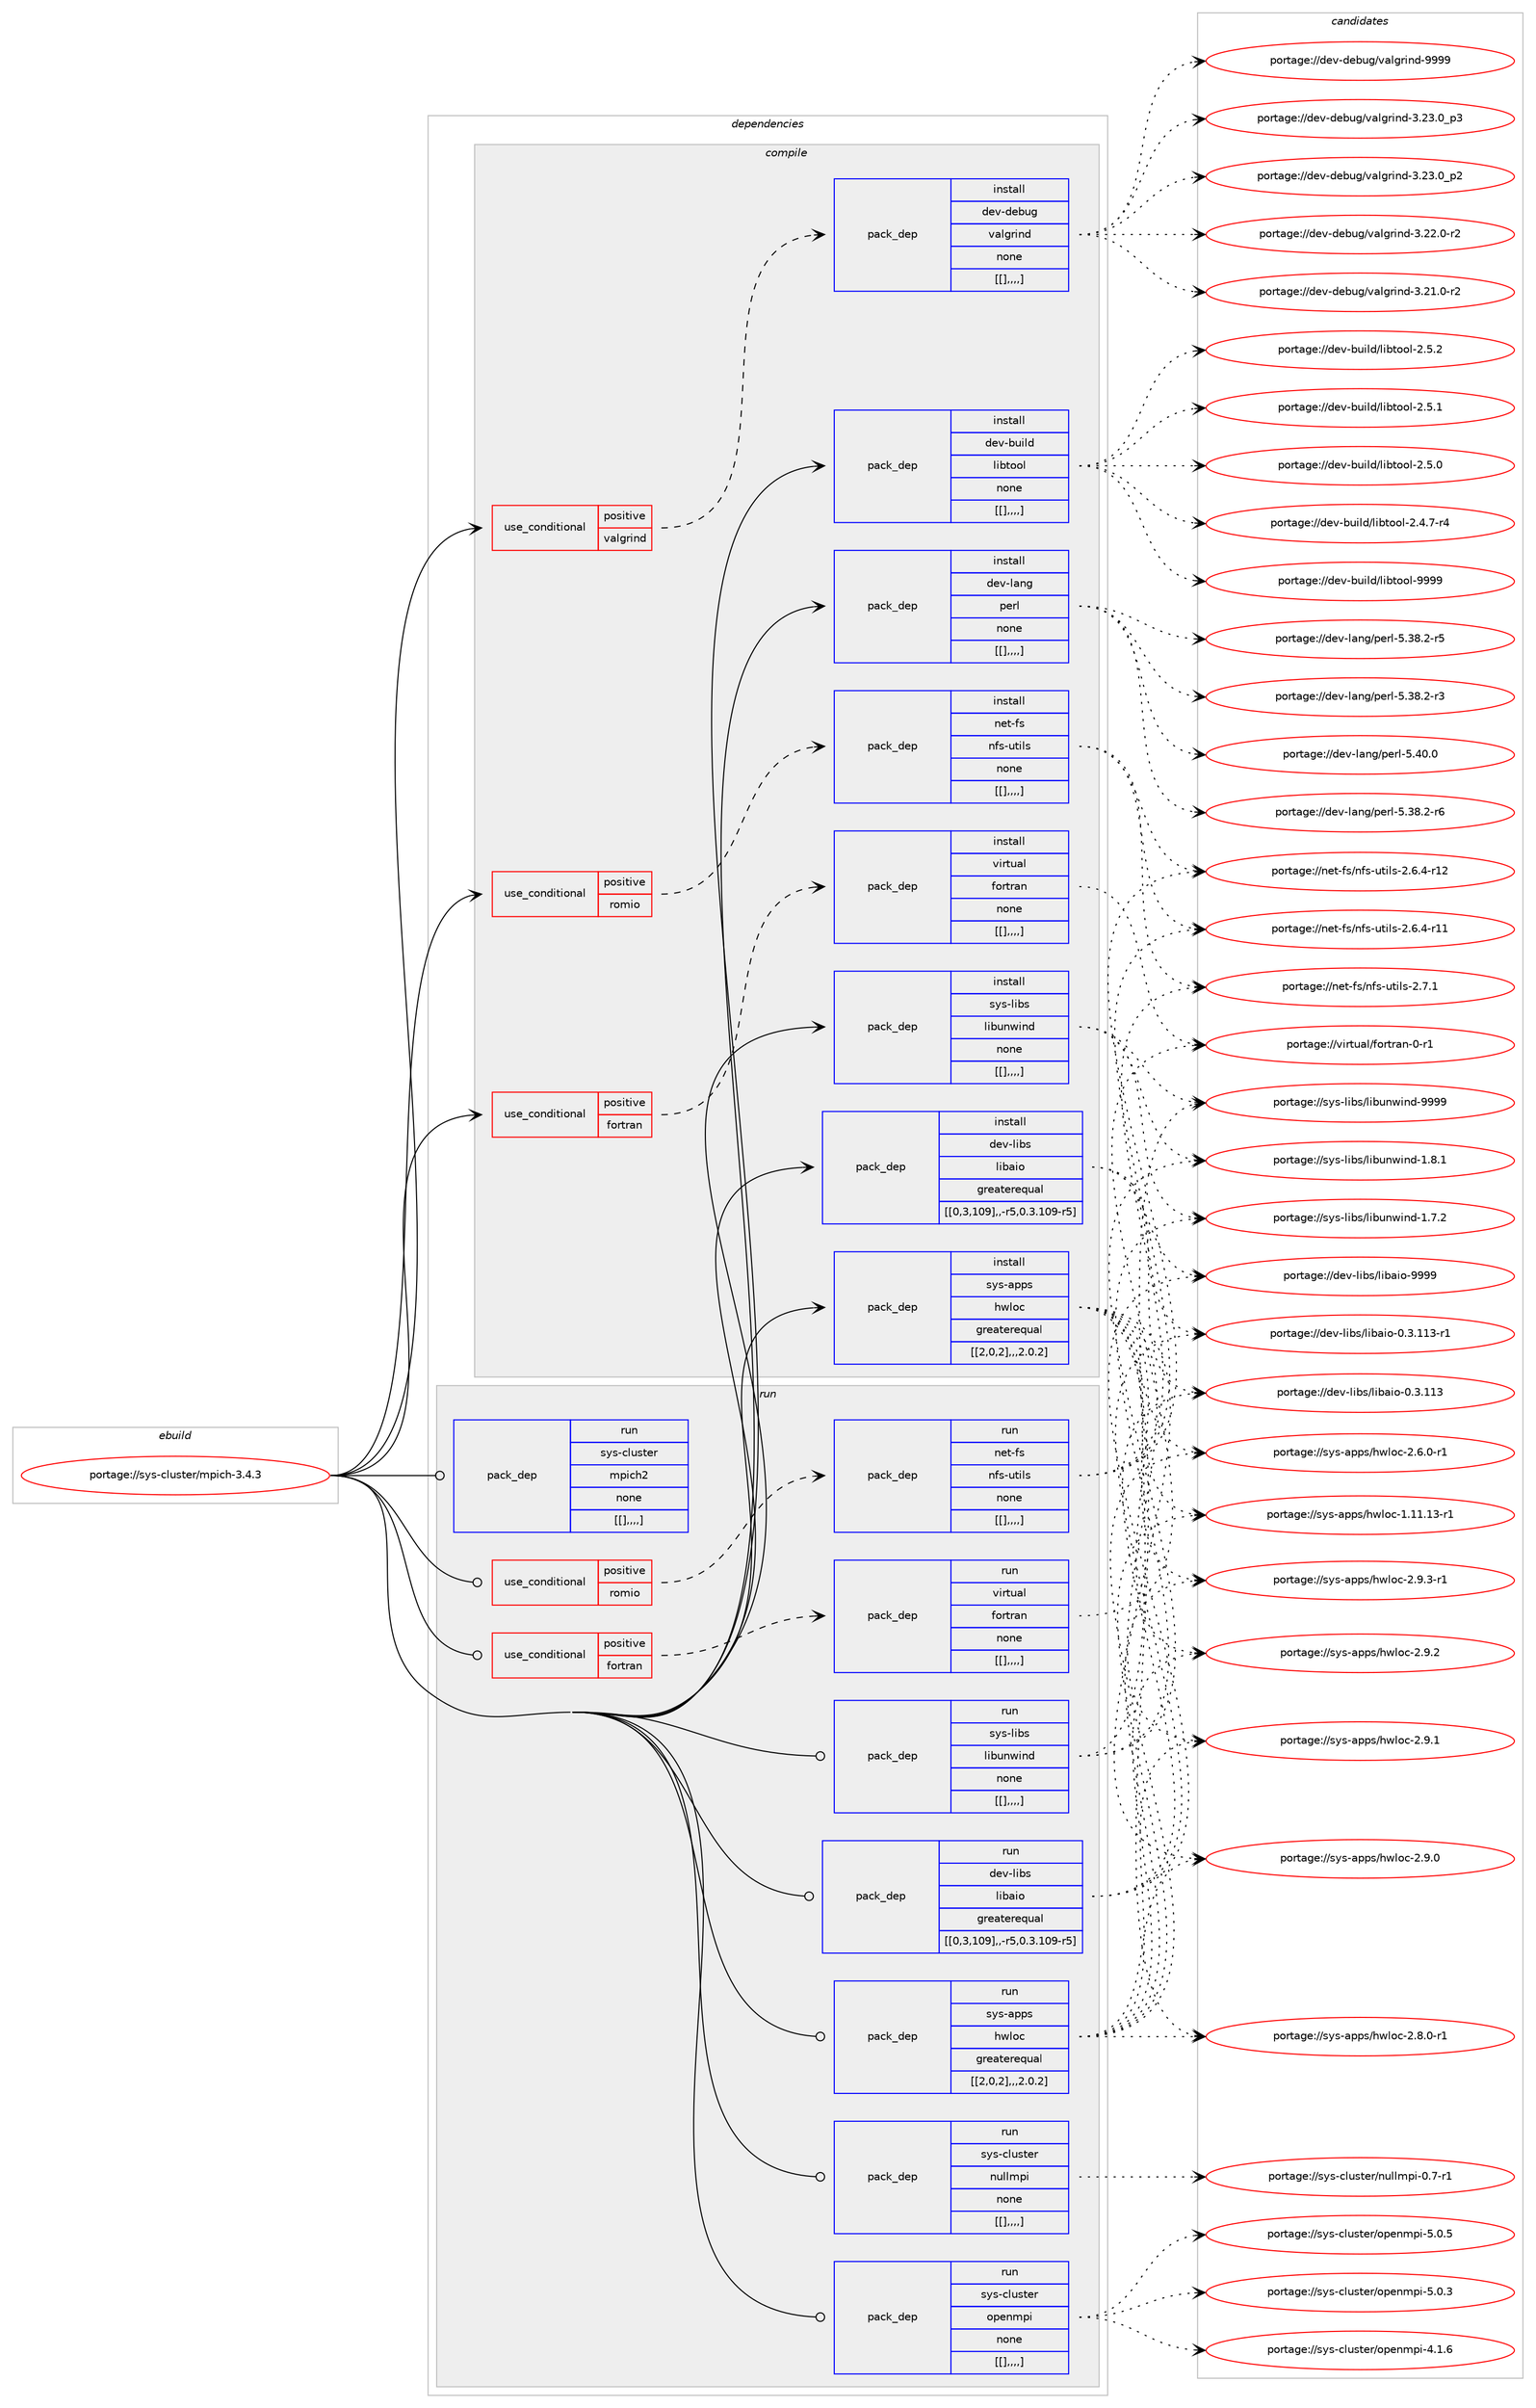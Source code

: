 digraph prolog {

# *************
# Graph options
# *************

newrank=true;
concentrate=true;
compound=true;
graph [rankdir=LR,fontname=Helvetica,fontsize=10,ranksep=1.5];#, ranksep=2.5, nodesep=0.2];
edge  [arrowhead=vee];
node  [fontname=Helvetica,fontsize=10];

# **********
# The ebuild
# **********

subgraph cluster_leftcol {
color=gray;
label=<<i>ebuild</i>>;
id [label="portage://sys-cluster/mpich-3.4.3", color=red, width=4, href="../sys-cluster/mpich-3.4.3.svg"];
}

# ****************
# The dependencies
# ****************

subgraph cluster_midcol {
color=gray;
label=<<i>dependencies</i>>;
subgraph cluster_compile {
fillcolor="#eeeeee";
style=filled;
label=<<i>compile</i>>;
subgraph cond118935 {
dependency448855 [label=<<TABLE BORDER="0" CELLBORDER="1" CELLSPACING="0" CELLPADDING="4"><TR><TD ROWSPAN="3" CELLPADDING="10">use_conditional</TD></TR><TR><TD>positive</TD></TR><TR><TD>fortran</TD></TR></TABLE>>, shape=none, color=red];
subgraph pack326839 {
dependency448856 [label=<<TABLE BORDER="0" CELLBORDER="1" CELLSPACING="0" CELLPADDING="4" WIDTH="220"><TR><TD ROWSPAN="6" CELLPADDING="30">pack_dep</TD></TR><TR><TD WIDTH="110">install</TD></TR><TR><TD>virtual</TD></TR><TR><TD>fortran</TD></TR><TR><TD>none</TD></TR><TR><TD>[[],,,,]</TD></TR></TABLE>>, shape=none, color=blue];
}
dependency448855:e -> dependency448856:w [weight=20,style="dashed",arrowhead="vee"];
}
id:e -> dependency448855:w [weight=20,style="solid",arrowhead="vee"];
subgraph cond118936 {
dependency448857 [label=<<TABLE BORDER="0" CELLBORDER="1" CELLSPACING="0" CELLPADDING="4"><TR><TD ROWSPAN="3" CELLPADDING="10">use_conditional</TD></TR><TR><TD>positive</TD></TR><TR><TD>romio</TD></TR></TABLE>>, shape=none, color=red];
subgraph pack326840 {
dependency448858 [label=<<TABLE BORDER="0" CELLBORDER="1" CELLSPACING="0" CELLPADDING="4" WIDTH="220"><TR><TD ROWSPAN="6" CELLPADDING="30">pack_dep</TD></TR><TR><TD WIDTH="110">install</TD></TR><TR><TD>net-fs</TD></TR><TR><TD>nfs-utils</TD></TR><TR><TD>none</TD></TR><TR><TD>[[],,,,]</TD></TR></TABLE>>, shape=none, color=blue];
}
dependency448857:e -> dependency448858:w [weight=20,style="dashed",arrowhead="vee"];
}
id:e -> dependency448857:w [weight=20,style="solid",arrowhead="vee"];
subgraph cond118937 {
dependency448859 [label=<<TABLE BORDER="0" CELLBORDER="1" CELLSPACING="0" CELLPADDING="4"><TR><TD ROWSPAN="3" CELLPADDING="10">use_conditional</TD></TR><TR><TD>positive</TD></TR><TR><TD>valgrind</TD></TR></TABLE>>, shape=none, color=red];
subgraph pack326841 {
dependency448860 [label=<<TABLE BORDER="0" CELLBORDER="1" CELLSPACING="0" CELLPADDING="4" WIDTH="220"><TR><TD ROWSPAN="6" CELLPADDING="30">pack_dep</TD></TR><TR><TD WIDTH="110">install</TD></TR><TR><TD>dev-debug</TD></TR><TR><TD>valgrind</TD></TR><TR><TD>none</TD></TR><TR><TD>[[],,,,]</TD></TR></TABLE>>, shape=none, color=blue];
}
dependency448859:e -> dependency448860:w [weight=20,style="dashed",arrowhead="vee"];
}
id:e -> dependency448859:w [weight=20,style="solid",arrowhead="vee"];
subgraph pack326842 {
dependency448861 [label=<<TABLE BORDER="0" CELLBORDER="1" CELLSPACING="0" CELLPADDING="4" WIDTH="220"><TR><TD ROWSPAN="6" CELLPADDING="30">pack_dep</TD></TR><TR><TD WIDTH="110">install</TD></TR><TR><TD>dev-build</TD></TR><TR><TD>libtool</TD></TR><TR><TD>none</TD></TR><TR><TD>[[],,,,]</TD></TR></TABLE>>, shape=none, color=blue];
}
id:e -> dependency448861:w [weight=20,style="solid",arrowhead="vee"];
subgraph pack326843 {
dependency448862 [label=<<TABLE BORDER="0" CELLBORDER="1" CELLSPACING="0" CELLPADDING="4" WIDTH="220"><TR><TD ROWSPAN="6" CELLPADDING="30">pack_dep</TD></TR><TR><TD WIDTH="110">install</TD></TR><TR><TD>dev-lang</TD></TR><TR><TD>perl</TD></TR><TR><TD>none</TD></TR><TR><TD>[[],,,,]</TD></TR></TABLE>>, shape=none, color=blue];
}
id:e -> dependency448862:w [weight=20,style="solid",arrowhead="vee"];
subgraph pack326844 {
dependency448863 [label=<<TABLE BORDER="0" CELLBORDER="1" CELLSPACING="0" CELLPADDING="4" WIDTH="220"><TR><TD ROWSPAN="6" CELLPADDING="30">pack_dep</TD></TR><TR><TD WIDTH="110">install</TD></TR><TR><TD>dev-libs</TD></TR><TR><TD>libaio</TD></TR><TR><TD>greaterequal</TD></TR><TR><TD>[[0,3,109],,-r5,0.3.109-r5]</TD></TR></TABLE>>, shape=none, color=blue];
}
id:e -> dependency448863:w [weight=20,style="solid",arrowhead="vee"];
subgraph pack326845 {
dependency448864 [label=<<TABLE BORDER="0" CELLBORDER="1" CELLSPACING="0" CELLPADDING="4" WIDTH="220"><TR><TD ROWSPAN="6" CELLPADDING="30">pack_dep</TD></TR><TR><TD WIDTH="110">install</TD></TR><TR><TD>sys-apps</TD></TR><TR><TD>hwloc</TD></TR><TR><TD>greaterequal</TD></TR><TR><TD>[[2,0,2],,,2.0.2]</TD></TR></TABLE>>, shape=none, color=blue];
}
id:e -> dependency448864:w [weight=20,style="solid",arrowhead="vee"];
subgraph pack326846 {
dependency448865 [label=<<TABLE BORDER="0" CELLBORDER="1" CELLSPACING="0" CELLPADDING="4" WIDTH="220"><TR><TD ROWSPAN="6" CELLPADDING="30">pack_dep</TD></TR><TR><TD WIDTH="110">install</TD></TR><TR><TD>sys-libs</TD></TR><TR><TD>libunwind</TD></TR><TR><TD>none</TD></TR><TR><TD>[[],,,,]</TD></TR></TABLE>>, shape=none, color=blue];
}
id:e -> dependency448865:w [weight=20,style="solid",arrowhead="vee"];
}
subgraph cluster_compileandrun {
fillcolor="#eeeeee";
style=filled;
label=<<i>compile and run</i>>;
}
subgraph cluster_run {
fillcolor="#eeeeee";
style=filled;
label=<<i>run</i>>;
subgraph cond118938 {
dependency448866 [label=<<TABLE BORDER="0" CELLBORDER="1" CELLSPACING="0" CELLPADDING="4"><TR><TD ROWSPAN="3" CELLPADDING="10">use_conditional</TD></TR><TR><TD>positive</TD></TR><TR><TD>fortran</TD></TR></TABLE>>, shape=none, color=red];
subgraph pack326847 {
dependency448867 [label=<<TABLE BORDER="0" CELLBORDER="1" CELLSPACING="0" CELLPADDING="4" WIDTH="220"><TR><TD ROWSPAN="6" CELLPADDING="30">pack_dep</TD></TR><TR><TD WIDTH="110">run</TD></TR><TR><TD>virtual</TD></TR><TR><TD>fortran</TD></TR><TR><TD>none</TD></TR><TR><TD>[[],,,,]</TD></TR></TABLE>>, shape=none, color=blue];
}
dependency448866:e -> dependency448867:w [weight=20,style="dashed",arrowhead="vee"];
}
id:e -> dependency448866:w [weight=20,style="solid",arrowhead="odot"];
subgraph cond118939 {
dependency448868 [label=<<TABLE BORDER="0" CELLBORDER="1" CELLSPACING="0" CELLPADDING="4"><TR><TD ROWSPAN="3" CELLPADDING="10">use_conditional</TD></TR><TR><TD>positive</TD></TR><TR><TD>romio</TD></TR></TABLE>>, shape=none, color=red];
subgraph pack326848 {
dependency448869 [label=<<TABLE BORDER="0" CELLBORDER="1" CELLSPACING="0" CELLPADDING="4" WIDTH="220"><TR><TD ROWSPAN="6" CELLPADDING="30">pack_dep</TD></TR><TR><TD WIDTH="110">run</TD></TR><TR><TD>net-fs</TD></TR><TR><TD>nfs-utils</TD></TR><TR><TD>none</TD></TR><TR><TD>[[],,,,]</TD></TR></TABLE>>, shape=none, color=blue];
}
dependency448868:e -> dependency448869:w [weight=20,style="dashed",arrowhead="vee"];
}
id:e -> dependency448868:w [weight=20,style="solid",arrowhead="odot"];
subgraph pack326849 {
dependency448870 [label=<<TABLE BORDER="0" CELLBORDER="1" CELLSPACING="0" CELLPADDING="4" WIDTH="220"><TR><TD ROWSPAN="6" CELLPADDING="30">pack_dep</TD></TR><TR><TD WIDTH="110">run</TD></TR><TR><TD>dev-libs</TD></TR><TR><TD>libaio</TD></TR><TR><TD>greaterequal</TD></TR><TR><TD>[[0,3,109],,-r5,0.3.109-r5]</TD></TR></TABLE>>, shape=none, color=blue];
}
id:e -> dependency448870:w [weight=20,style="solid",arrowhead="odot"];
subgraph pack326850 {
dependency448871 [label=<<TABLE BORDER="0" CELLBORDER="1" CELLSPACING="0" CELLPADDING="4" WIDTH="220"><TR><TD ROWSPAN="6" CELLPADDING="30">pack_dep</TD></TR><TR><TD WIDTH="110">run</TD></TR><TR><TD>sys-apps</TD></TR><TR><TD>hwloc</TD></TR><TR><TD>greaterequal</TD></TR><TR><TD>[[2,0,2],,,2.0.2]</TD></TR></TABLE>>, shape=none, color=blue];
}
id:e -> dependency448871:w [weight=20,style="solid",arrowhead="odot"];
subgraph pack326851 {
dependency448872 [label=<<TABLE BORDER="0" CELLBORDER="1" CELLSPACING="0" CELLPADDING="4" WIDTH="220"><TR><TD ROWSPAN="6" CELLPADDING="30">pack_dep</TD></TR><TR><TD WIDTH="110">run</TD></TR><TR><TD>sys-libs</TD></TR><TR><TD>libunwind</TD></TR><TR><TD>none</TD></TR><TR><TD>[[],,,,]</TD></TR></TABLE>>, shape=none, color=blue];
}
id:e -> dependency448872:w [weight=20,style="solid",arrowhead="odot"];
subgraph pack326852 {
dependency448873 [label=<<TABLE BORDER="0" CELLBORDER="1" CELLSPACING="0" CELLPADDING="4" WIDTH="220"><TR><TD ROWSPAN="6" CELLPADDING="30">pack_dep</TD></TR><TR><TD WIDTH="110">run</TD></TR><TR><TD>sys-cluster</TD></TR><TR><TD>mpich2</TD></TR><TR><TD>none</TD></TR><TR><TD>[[],,,,]</TD></TR></TABLE>>, shape=none, color=blue];
}
id:e -> dependency448873:w [weight=20,style="solid",arrowhead="odot"];
subgraph pack326853 {
dependency448874 [label=<<TABLE BORDER="0" CELLBORDER="1" CELLSPACING="0" CELLPADDING="4" WIDTH="220"><TR><TD ROWSPAN="6" CELLPADDING="30">pack_dep</TD></TR><TR><TD WIDTH="110">run</TD></TR><TR><TD>sys-cluster</TD></TR><TR><TD>nullmpi</TD></TR><TR><TD>none</TD></TR><TR><TD>[[],,,,]</TD></TR></TABLE>>, shape=none, color=blue];
}
id:e -> dependency448874:w [weight=20,style="solid",arrowhead="odot"];
subgraph pack326854 {
dependency448875 [label=<<TABLE BORDER="0" CELLBORDER="1" CELLSPACING="0" CELLPADDING="4" WIDTH="220"><TR><TD ROWSPAN="6" CELLPADDING="30">pack_dep</TD></TR><TR><TD WIDTH="110">run</TD></TR><TR><TD>sys-cluster</TD></TR><TR><TD>openmpi</TD></TR><TR><TD>none</TD></TR><TR><TD>[[],,,,]</TD></TR></TABLE>>, shape=none, color=blue];
}
id:e -> dependency448875:w [weight=20,style="solid",arrowhead="odot"];
}
}

# **************
# The candidates
# **************

subgraph cluster_choices {
rank=same;
color=gray;
label=<<i>candidates</i>>;

subgraph choice326839 {
color=black;
nodesep=1;
choice11810511411611797108471021111141161149711045484511449 [label="portage://virtual/fortran-0-r1", color=red, width=4,href="../virtual/fortran-0-r1.svg"];
dependency448856:e -> choice11810511411611797108471021111141161149711045484511449:w [style=dotted,weight="100"];
}
subgraph choice326840 {
color=black;
nodesep=1;
choice110101116451021154711010211545117116105108115455046554649 [label="portage://net-fs/nfs-utils-2.7.1", color=red, width=4,href="../net-fs/nfs-utils-2.7.1.svg"];
choice110101116451021154711010211545117116105108115455046544652451144950 [label="portage://net-fs/nfs-utils-2.6.4-r12", color=red, width=4,href="../net-fs/nfs-utils-2.6.4-r12.svg"];
choice110101116451021154711010211545117116105108115455046544652451144949 [label="portage://net-fs/nfs-utils-2.6.4-r11", color=red, width=4,href="../net-fs/nfs-utils-2.6.4-r11.svg"];
dependency448858:e -> choice110101116451021154711010211545117116105108115455046554649:w [style=dotted,weight="100"];
dependency448858:e -> choice110101116451021154711010211545117116105108115455046544652451144950:w [style=dotted,weight="100"];
dependency448858:e -> choice110101116451021154711010211545117116105108115455046544652451144949:w [style=dotted,weight="100"];
}
subgraph choice326841 {
color=black;
nodesep=1;
choice100101118451001019811710347118971081031141051101004557575757 [label="portage://dev-debug/valgrind-9999", color=red, width=4,href="../dev-debug/valgrind-9999.svg"];
choice10010111845100101981171034711897108103114105110100455146505146489511251 [label="portage://dev-debug/valgrind-3.23.0_p3", color=red, width=4,href="../dev-debug/valgrind-3.23.0_p3.svg"];
choice10010111845100101981171034711897108103114105110100455146505146489511250 [label="portage://dev-debug/valgrind-3.23.0_p2", color=red, width=4,href="../dev-debug/valgrind-3.23.0_p2.svg"];
choice10010111845100101981171034711897108103114105110100455146505046484511450 [label="portage://dev-debug/valgrind-3.22.0-r2", color=red, width=4,href="../dev-debug/valgrind-3.22.0-r2.svg"];
choice10010111845100101981171034711897108103114105110100455146504946484511450 [label="portage://dev-debug/valgrind-3.21.0-r2", color=red, width=4,href="../dev-debug/valgrind-3.21.0-r2.svg"];
dependency448860:e -> choice100101118451001019811710347118971081031141051101004557575757:w [style=dotted,weight="100"];
dependency448860:e -> choice10010111845100101981171034711897108103114105110100455146505146489511251:w [style=dotted,weight="100"];
dependency448860:e -> choice10010111845100101981171034711897108103114105110100455146505146489511250:w [style=dotted,weight="100"];
dependency448860:e -> choice10010111845100101981171034711897108103114105110100455146505046484511450:w [style=dotted,weight="100"];
dependency448860:e -> choice10010111845100101981171034711897108103114105110100455146504946484511450:w [style=dotted,weight="100"];
}
subgraph choice326842 {
color=black;
nodesep=1;
choice100101118459811710510810047108105981161111111084557575757 [label="portage://dev-build/libtool-9999", color=red, width=4,href="../dev-build/libtool-9999.svg"];
choice10010111845981171051081004710810598116111111108455046534650 [label="portage://dev-build/libtool-2.5.2", color=red, width=4,href="../dev-build/libtool-2.5.2.svg"];
choice10010111845981171051081004710810598116111111108455046534649 [label="portage://dev-build/libtool-2.5.1", color=red, width=4,href="../dev-build/libtool-2.5.1.svg"];
choice10010111845981171051081004710810598116111111108455046534648 [label="portage://dev-build/libtool-2.5.0", color=red, width=4,href="../dev-build/libtool-2.5.0.svg"];
choice100101118459811710510810047108105981161111111084550465246554511452 [label="portage://dev-build/libtool-2.4.7-r4", color=red, width=4,href="../dev-build/libtool-2.4.7-r4.svg"];
dependency448861:e -> choice100101118459811710510810047108105981161111111084557575757:w [style=dotted,weight="100"];
dependency448861:e -> choice10010111845981171051081004710810598116111111108455046534650:w [style=dotted,weight="100"];
dependency448861:e -> choice10010111845981171051081004710810598116111111108455046534649:w [style=dotted,weight="100"];
dependency448861:e -> choice10010111845981171051081004710810598116111111108455046534648:w [style=dotted,weight="100"];
dependency448861:e -> choice100101118459811710510810047108105981161111111084550465246554511452:w [style=dotted,weight="100"];
}
subgraph choice326843 {
color=black;
nodesep=1;
choice10010111845108971101034711210111410845534652484648 [label="portage://dev-lang/perl-5.40.0", color=red, width=4,href="../dev-lang/perl-5.40.0.svg"];
choice100101118451089711010347112101114108455346515646504511454 [label="portage://dev-lang/perl-5.38.2-r6", color=red, width=4,href="../dev-lang/perl-5.38.2-r6.svg"];
choice100101118451089711010347112101114108455346515646504511453 [label="portage://dev-lang/perl-5.38.2-r5", color=red, width=4,href="../dev-lang/perl-5.38.2-r5.svg"];
choice100101118451089711010347112101114108455346515646504511451 [label="portage://dev-lang/perl-5.38.2-r3", color=red, width=4,href="../dev-lang/perl-5.38.2-r3.svg"];
dependency448862:e -> choice10010111845108971101034711210111410845534652484648:w [style=dotted,weight="100"];
dependency448862:e -> choice100101118451089711010347112101114108455346515646504511454:w [style=dotted,weight="100"];
dependency448862:e -> choice100101118451089711010347112101114108455346515646504511453:w [style=dotted,weight="100"];
dependency448862:e -> choice100101118451089711010347112101114108455346515646504511451:w [style=dotted,weight="100"];
}
subgraph choice326844 {
color=black;
nodesep=1;
choice10010111845108105981154710810598971051114557575757 [label="portage://dev-libs/libaio-9999", color=red, width=4,href="../dev-libs/libaio-9999.svg"];
choice100101118451081059811547108105989710511145484651464949514511449 [label="portage://dev-libs/libaio-0.3.113-r1", color=red, width=4,href="../dev-libs/libaio-0.3.113-r1.svg"];
choice10010111845108105981154710810598971051114548465146494951 [label="portage://dev-libs/libaio-0.3.113", color=red, width=4,href="../dev-libs/libaio-0.3.113.svg"];
dependency448863:e -> choice10010111845108105981154710810598971051114557575757:w [style=dotted,weight="100"];
dependency448863:e -> choice100101118451081059811547108105989710511145484651464949514511449:w [style=dotted,weight="100"];
dependency448863:e -> choice10010111845108105981154710810598971051114548465146494951:w [style=dotted,weight="100"];
}
subgraph choice326845 {
color=black;
nodesep=1;
choice115121115459711211211547104119108111994550465746514511449 [label="portage://sys-apps/hwloc-2.9.3-r1", color=red, width=4,href="../sys-apps/hwloc-2.9.3-r1.svg"];
choice11512111545971121121154710411910811199455046574650 [label="portage://sys-apps/hwloc-2.9.2", color=red, width=4,href="../sys-apps/hwloc-2.9.2.svg"];
choice11512111545971121121154710411910811199455046574649 [label="portage://sys-apps/hwloc-2.9.1", color=red, width=4,href="../sys-apps/hwloc-2.9.1.svg"];
choice11512111545971121121154710411910811199455046574648 [label="portage://sys-apps/hwloc-2.9.0", color=red, width=4,href="../sys-apps/hwloc-2.9.0.svg"];
choice115121115459711211211547104119108111994550465646484511449 [label="portage://sys-apps/hwloc-2.8.0-r1", color=red, width=4,href="../sys-apps/hwloc-2.8.0-r1.svg"];
choice115121115459711211211547104119108111994550465446484511449 [label="portage://sys-apps/hwloc-2.6.0-r1", color=red, width=4,href="../sys-apps/hwloc-2.6.0-r1.svg"];
choice1151211154597112112115471041191081119945494649494649514511449 [label="portage://sys-apps/hwloc-1.11.13-r1", color=red, width=4,href="../sys-apps/hwloc-1.11.13-r1.svg"];
dependency448864:e -> choice115121115459711211211547104119108111994550465746514511449:w [style=dotted,weight="100"];
dependency448864:e -> choice11512111545971121121154710411910811199455046574650:w [style=dotted,weight="100"];
dependency448864:e -> choice11512111545971121121154710411910811199455046574649:w [style=dotted,weight="100"];
dependency448864:e -> choice11512111545971121121154710411910811199455046574648:w [style=dotted,weight="100"];
dependency448864:e -> choice115121115459711211211547104119108111994550465646484511449:w [style=dotted,weight="100"];
dependency448864:e -> choice115121115459711211211547104119108111994550465446484511449:w [style=dotted,weight="100"];
dependency448864:e -> choice1151211154597112112115471041191081119945494649494649514511449:w [style=dotted,weight="100"];
}
subgraph choice326846 {
color=black;
nodesep=1;
choice115121115451081059811547108105981171101191051101004557575757 [label="portage://sys-libs/libunwind-9999", color=red, width=4,href="../sys-libs/libunwind-9999.svg"];
choice11512111545108105981154710810598117110119105110100454946564649 [label="portage://sys-libs/libunwind-1.8.1", color=red, width=4,href="../sys-libs/libunwind-1.8.1.svg"];
choice11512111545108105981154710810598117110119105110100454946554650 [label="portage://sys-libs/libunwind-1.7.2", color=red, width=4,href="../sys-libs/libunwind-1.7.2.svg"];
dependency448865:e -> choice115121115451081059811547108105981171101191051101004557575757:w [style=dotted,weight="100"];
dependency448865:e -> choice11512111545108105981154710810598117110119105110100454946564649:w [style=dotted,weight="100"];
dependency448865:e -> choice11512111545108105981154710810598117110119105110100454946554650:w [style=dotted,weight="100"];
}
subgraph choice326847 {
color=black;
nodesep=1;
choice11810511411611797108471021111141161149711045484511449 [label="portage://virtual/fortran-0-r1", color=red, width=4,href="../virtual/fortran-0-r1.svg"];
dependency448867:e -> choice11810511411611797108471021111141161149711045484511449:w [style=dotted,weight="100"];
}
subgraph choice326848 {
color=black;
nodesep=1;
choice110101116451021154711010211545117116105108115455046554649 [label="portage://net-fs/nfs-utils-2.7.1", color=red, width=4,href="../net-fs/nfs-utils-2.7.1.svg"];
choice110101116451021154711010211545117116105108115455046544652451144950 [label="portage://net-fs/nfs-utils-2.6.4-r12", color=red, width=4,href="../net-fs/nfs-utils-2.6.4-r12.svg"];
choice110101116451021154711010211545117116105108115455046544652451144949 [label="portage://net-fs/nfs-utils-2.6.4-r11", color=red, width=4,href="../net-fs/nfs-utils-2.6.4-r11.svg"];
dependency448869:e -> choice110101116451021154711010211545117116105108115455046554649:w [style=dotted,weight="100"];
dependency448869:e -> choice110101116451021154711010211545117116105108115455046544652451144950:w [style=dotted,weight="100"];
dependency448869:e -> choice110101116451021154711010211545117116105108115455046544652451144949:w [style=dotted,weight="100"];
}
subgraph choice326849 {
color=black;
nodesep=1;
choice10010111845108105981154710810598971051114557575757 [label="portage://dev-libs/libaio-9999", color=red, width=4,href="../dev-libs/libaio-9999.svg"];
choice100101118451081059811547108105989710511145484651464949514511449 [label="portage://dev-libs/libaio-0.3.113-r1", color=red, width=4,href="../dev-libs/libaio-0.3.113-r1.svg"];
choice10010111845108105981154710810598971051114548465146494951 [label="portage://dev-libs/libaio-0.3.113", color=red, width=4,href="../dev-libs/libaio-0.3.113.svg"];
dependency448870:e -> choice10010111845108105981154710810598971051114557575757:w [style=dotted,weight="100"];
dependency448870:e -> choice100101118451081059811547108105989710511145484651464949514511449:w [style=dotted,weight="100"];
dependency448870:e -> choice10010111845108105981154710810598971051114548465146494951:w [style=dotted,weight="100"];
}
subgraph choice326850 {
color=black;
nodesep=1;
choice115121115459711211211547104119108111994550465746514511449 [label="portage://sys-apps/hwloc-2.9.3-r1", color=red, width=4,href="../sys-apps/hwloc-2.9.3-r1.svg"];
choice11512111545971121121154710411910811199455046574650 [label="portage://sys-apps/hwloc-2.9.2", color=red, width=4,href="../sys-apps/hwloc-2.9.2.svg"];
choice11512111545971121121154710411910811199455046574649 [label="portage://sys-apps/hwloc-2.9.1", color=red, width=4,href="../sys-apps/hwloc-2.9.1.svg"];
choice11512111545971121121154710411910811199455046574648 [label="portage://sys-apps/hwloc-2.9.0", color=red, width=4,href="../sys-apps/hwloc-2.9.0.svg"];
choice115121115459711211211547104119108111994550465646484511449 [label="portage://sys-apps/hwloc-2.8.0-r1", color=red, width=4,href="../sys-apps/hwloc-2.8.0-r1.svg"];
choice115121115459711211211547104119108111994550465446484511449 [label="portage://sys-apps/hwloc-2.6.0-r1", color=red, width=4,href="../sys-apps/hwloc-2.6.0-r1.svg"];
choice1151211154597112112115471041191081119945494649494649514511449 [label="portage://sys-apps/hwloc-1.11.13-r1", color=red, width=4,href="../sys-apps/hwloc-1.11.13-r1.svg"];
dependency448871:e -> choice115121115459711211211547104119108111994550465746514511449:w [style=dotted,weight="100"];
dependency448871:e -> choice11512111545971121121154710411910811199455046574650:w [style=dotted,weight="100"];
dependency448871:e -> choice11512111545971121121154710411910811199455046574649:w [style=dotted,weight="100"];
dependency448871:e -> choice11512111545971121121154710411910811199455046574648:w [style=dotted,weight="100"];
dependency448871:e -> choice115121115459711211211547104119108111994550465646484511449:w [style=dotted,weight="100"];
dependency448871:e -> choice115121115459711211211547104119108111994550465446484511449:w [style=dotted,weight="100"];
dependency448871:e -> choice1151211154597112112115471041191081119945494649494649514511449:w [style=dotted,weight="100"];
}
subgraph choice326851 {
color=black;
nodesep=1;
choice115121115451081059811547108105981171101191051101004557575757 [label="portage://sys-libs/libunwind-9999", color=red, width=4,href="../sys-libs/libunwind-9999.svg"];
choice11512111545108105981154710810598117110119105110100454946564649 [label="portage://sys-libs/libunwind-1.8.1", color=red, width=4,href="../sys-libs/libunwind-1.8.1.svg"];
choice11512111545108105981154710810598117110119105110100454946554650 [label="portage://sys-libs/libunwind-1.7.2", color=red, width=4,href="../sys-libs/libunwind-1.7.2.svg"];
dependency448872:e -> choice115121115451081059811547108105981171101191051101004557575757:w [style=dotted,weight="100"];
dependency448872:e -> choice11512111545108105981154710810598117110119105110100454946564649:w [style=dotted,weight="100"];
dependency448872:e -> choice11512111545108105981154710810598117110119105110100454946554650:w [style=dotted,weight="100"];
}
subgraph choice326852 {
color=black;
nodesep=1;
}
subgraph choice326853 {
color=black;
nodesep=1;
choice115121115459910811711511610111447110117108108109112105454846554511449 [label="portage://sys-cluster/nullmpi-0.7-r1", color=red, width=4,href="../sys-cluster/nullmpi-0.7-r1.svg"];
dependency448874:e -> choice115121115459910811711511610111447110117108108109112105454846554511449:w [style=dotted,weight="100"];
}
subgraph choice326854 {
color=black;
nodesep=1;
choice115121115459910811711511610111447111112101110109112105455346484653 [label="portage://sys-cluster/openmpi-5.0.5", color=red, width=4,href="../sys-cluster/openmpi-5.0.5.svg"];
choice115121115459910811711511610111447111112101110109112105455346484651 [label="portage://sys-cluster/openmpi-5.0.3", color=red, width=4,href="../sys-cluster/openmpi-5.0.3.svg"];
choice115121115459910811711511610111447111112101110109112105455246494654 [label="portage://sys-cluster/openmpi-4.1.6", color=red, width=4,href="../sys-cluster/openmpi-4.1.6.svg"];
dependency448875:e -> choice115121115459910811711511610111447111112101110109112105455346484653:w [style=dotted,weight="100"];
dependency448875:e -> choice115121115459910811711511610111447111112101110109112105455346484651:w [style=dotted,weight="100"];
dependency448875:e -> choice115121115459910811711511610111447111112101110109112105455246494654:w [style=dotted,weight="100"];
}
}

}
